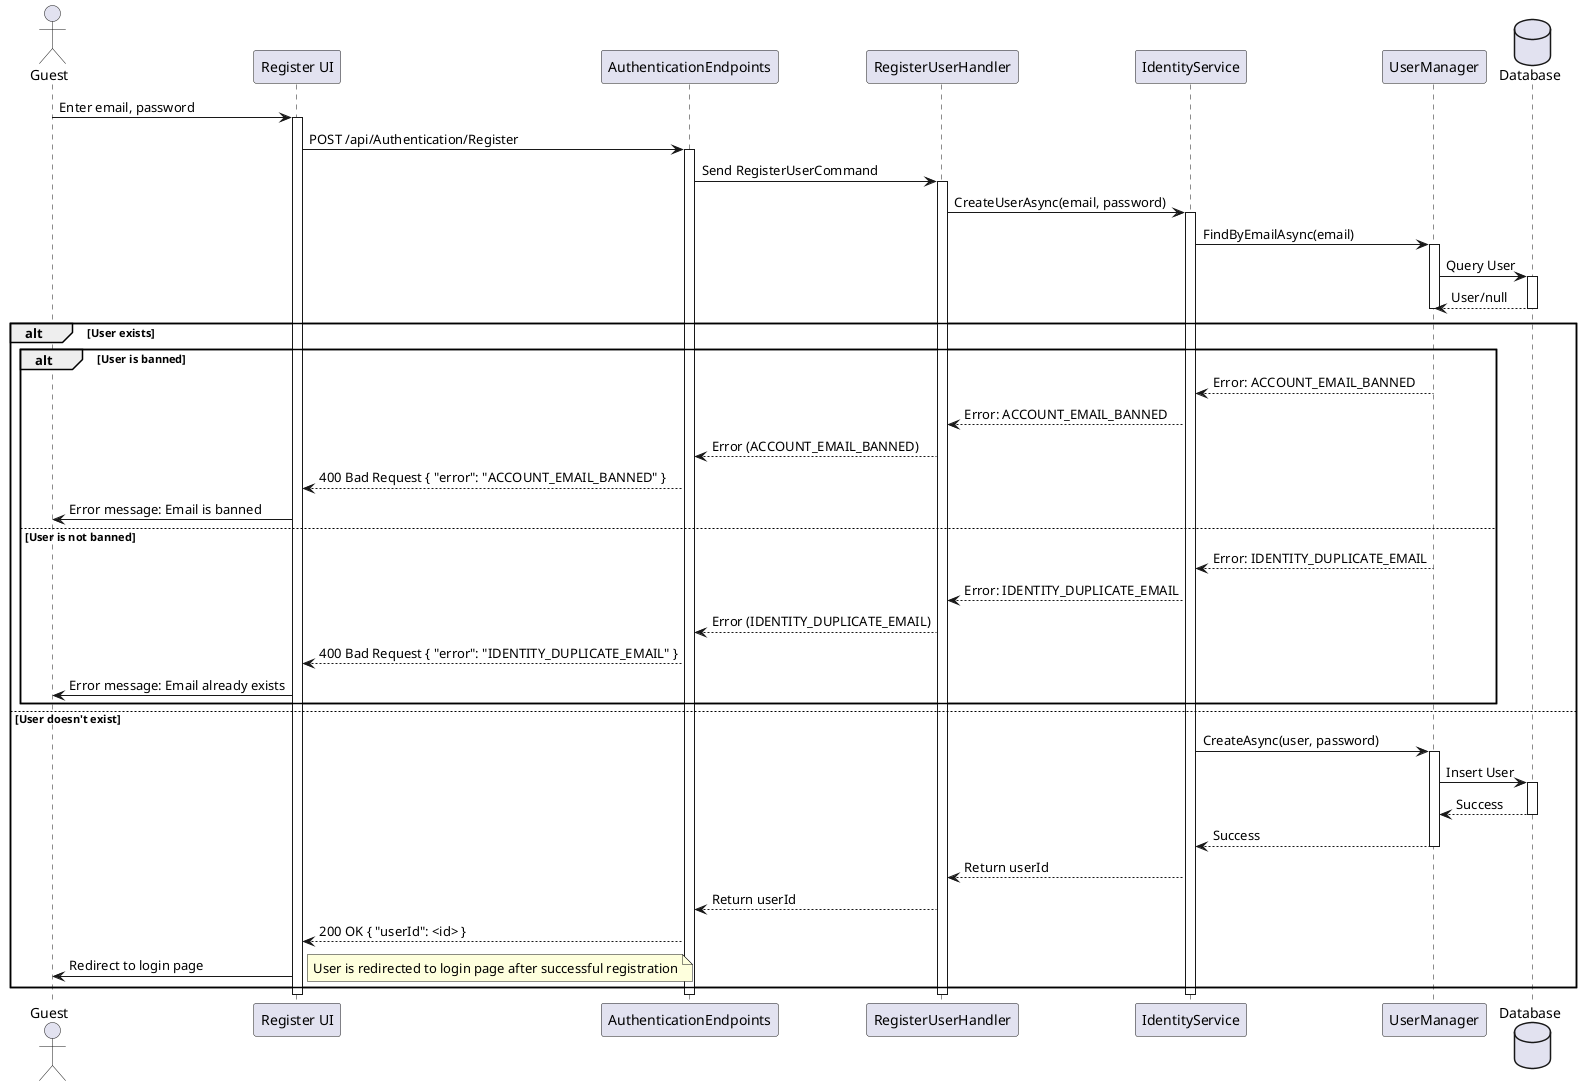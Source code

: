 @startuml
actor Guest as User
participant "Register UI" as UI
participant AuthenticationEndpoints
participant RegisterUserHandler
participant IdentityService
participant UserManager
Database Database

User -> UI : Enter email, password
activate UI
UI -> AuthenticationEndpoints : POST /api/Authentication/Register
activate AuthenticationEndpoints
AuthenticationEndpoints -> RegisterUserHandler : Send RegisterUserCommand
activate RegisterUserHandler
RegisterUserHandler -> IdentityService : CreateUserAsync(email, password)
activate IdentityService
IdentityService -> UserManager : FindByEmailAsync(email)
activate UserManager
UserManager -> Database : Query User
activate Database
Database --> UserManager : User/null
deactivate Database
deactivate UserManager
alt User exists
    alt User is banned
        UserManager --> IdentityService : Error: ACCOUNT_EMAIL_BANNED

        IdentityService --> RegisterUserHandler : Error: ACCOUNT_EMAIL_BANNED
        RegisterUserHandler --> AuthenticationEndpoints : Error (ACCOUNT_EMAIL_BANNED)
        AuthenticationEndpoints --> UI : 400 Bad Request { "error": "ACCOUNT_EMAIL_BANNED" }
        UI -> User : Error message: Email is banned
    else User is not banned
        UserManager --> IdentityService : Error: IDENTITY_DUPLICATE_EMAIL
        deactivate UserManager
        IdentityService --> RegisterUserHandler : Error: IDENTITY_DUPLICATE_EMAIL
        RegisterUserHandler --> AuthenticationEndpoints : Error (IDENTITY_DUPLICATE_EMAIL)
        AuthenticationEndpoints --> UI : 400 Bad Request { "error": "IDENTITY_DUPLICATE_EMAIL" }
        UI -> User : Error message: Email already exists
    end
else User doesn't exist
    IdentityService -> UserManager : CreateAsync(user, password)
    activate UserManager
    UserManager -> Database : Insert User
    activate Database
    Database --> UserManager : Success
    deactivate Database
    UserManager --> IdentityService : Success
    deactivate UserManager
    IdentityService --> RegisterUserHandler : Return userId
    RegisterUserHandler --> AuthenticationEndpoints : Return userId
    AuthenticationEndpoints --> UI : 200 OK { "userId": <id> }
    UI -> User : Redirect to login page
    note right: User is redirected to login page after successful registration
end
deactivate IdentityService
deactivate RegisterUserHandler
deactivate AuthenticationEndpoints
deactivate UI
@enduml